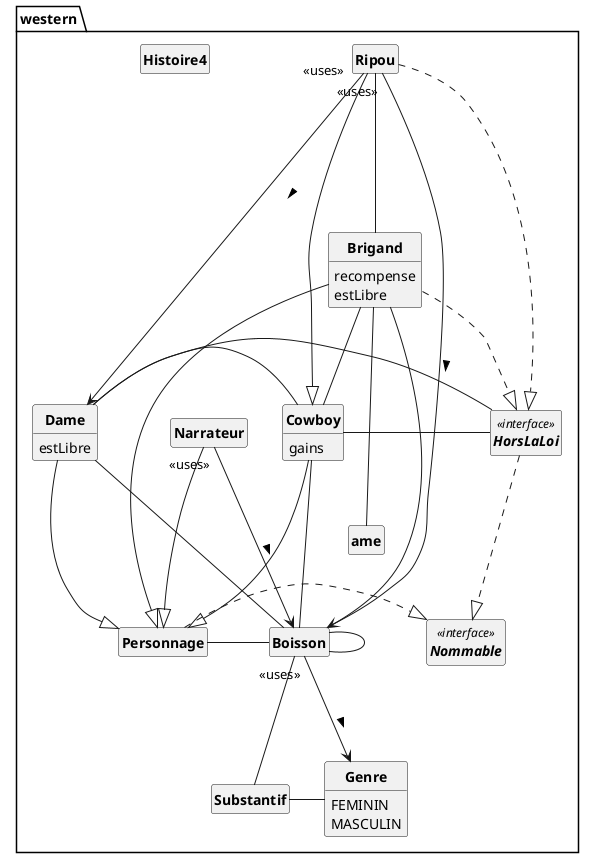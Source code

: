 @startuml
'https://plantuml.com/class-diagram
skinparam style strictuml
skinparam classAttributeIconSize 0
skinparam classFontStyle Bold

hide empty members

package western{
class Boisson{
}
class Brigand{
	recompense
	estLibre
}
class Cowboy{
	gains
}
class Dame{
	estLibre
}
class Genre{
	FEMININ
	MASCULIN
}

class Histoire4{
}
interface HorsLaLoi<<interface>>{
}
class Narrateur{
}
interface Nommable<<interface>>{
}
class Personnage{
}
class Ripou{
}
class Substantif{
}

'@PumlAggregation
Boisson --Substantif

'@PumlAggregation
Boisson -Boisson
Boisson -> Genre : "<<uses>>"\n >

'@PumlAggregation
Brigand ---Dame

'@PumlAggregation
Brigand --Cowboy

'@PumlAggregation
Brigand -Boisson
Brigand ----|> Personnage
Brigand .|> HorsLaLoi

'@PumlAggregation
Cowboy -HorsLaLoi

'@PumlAggregation
Cowboy -Boisson
Cowboy ---|> Personnage

'@PumlAggregation
Dame -Cowboy

'@PumlAggregation
Dame -HorsLaLoi

'@PumlAggregation
Dame -Boisson
Dame --|> Personnage
HorsLaLoi ...|> Nommable
Narrateur ---|> Personnage
Narrateur -> Boisson : "<<uses>>"\n >

'@PumlAggregation
Personnage -Boisson
Personnage .|> Nommable

'@PumlAggregation
Ripou --Brigand
Ripou ---|> Cowboy
Ripou ..|> HorsLaLoi
Ripou -> Boisson : "<<uses>>"\n >
Ripou ----> Dame : "<<uses>>"\n >

'@PumlAggregation
Substantif -Genre

}
@enduml